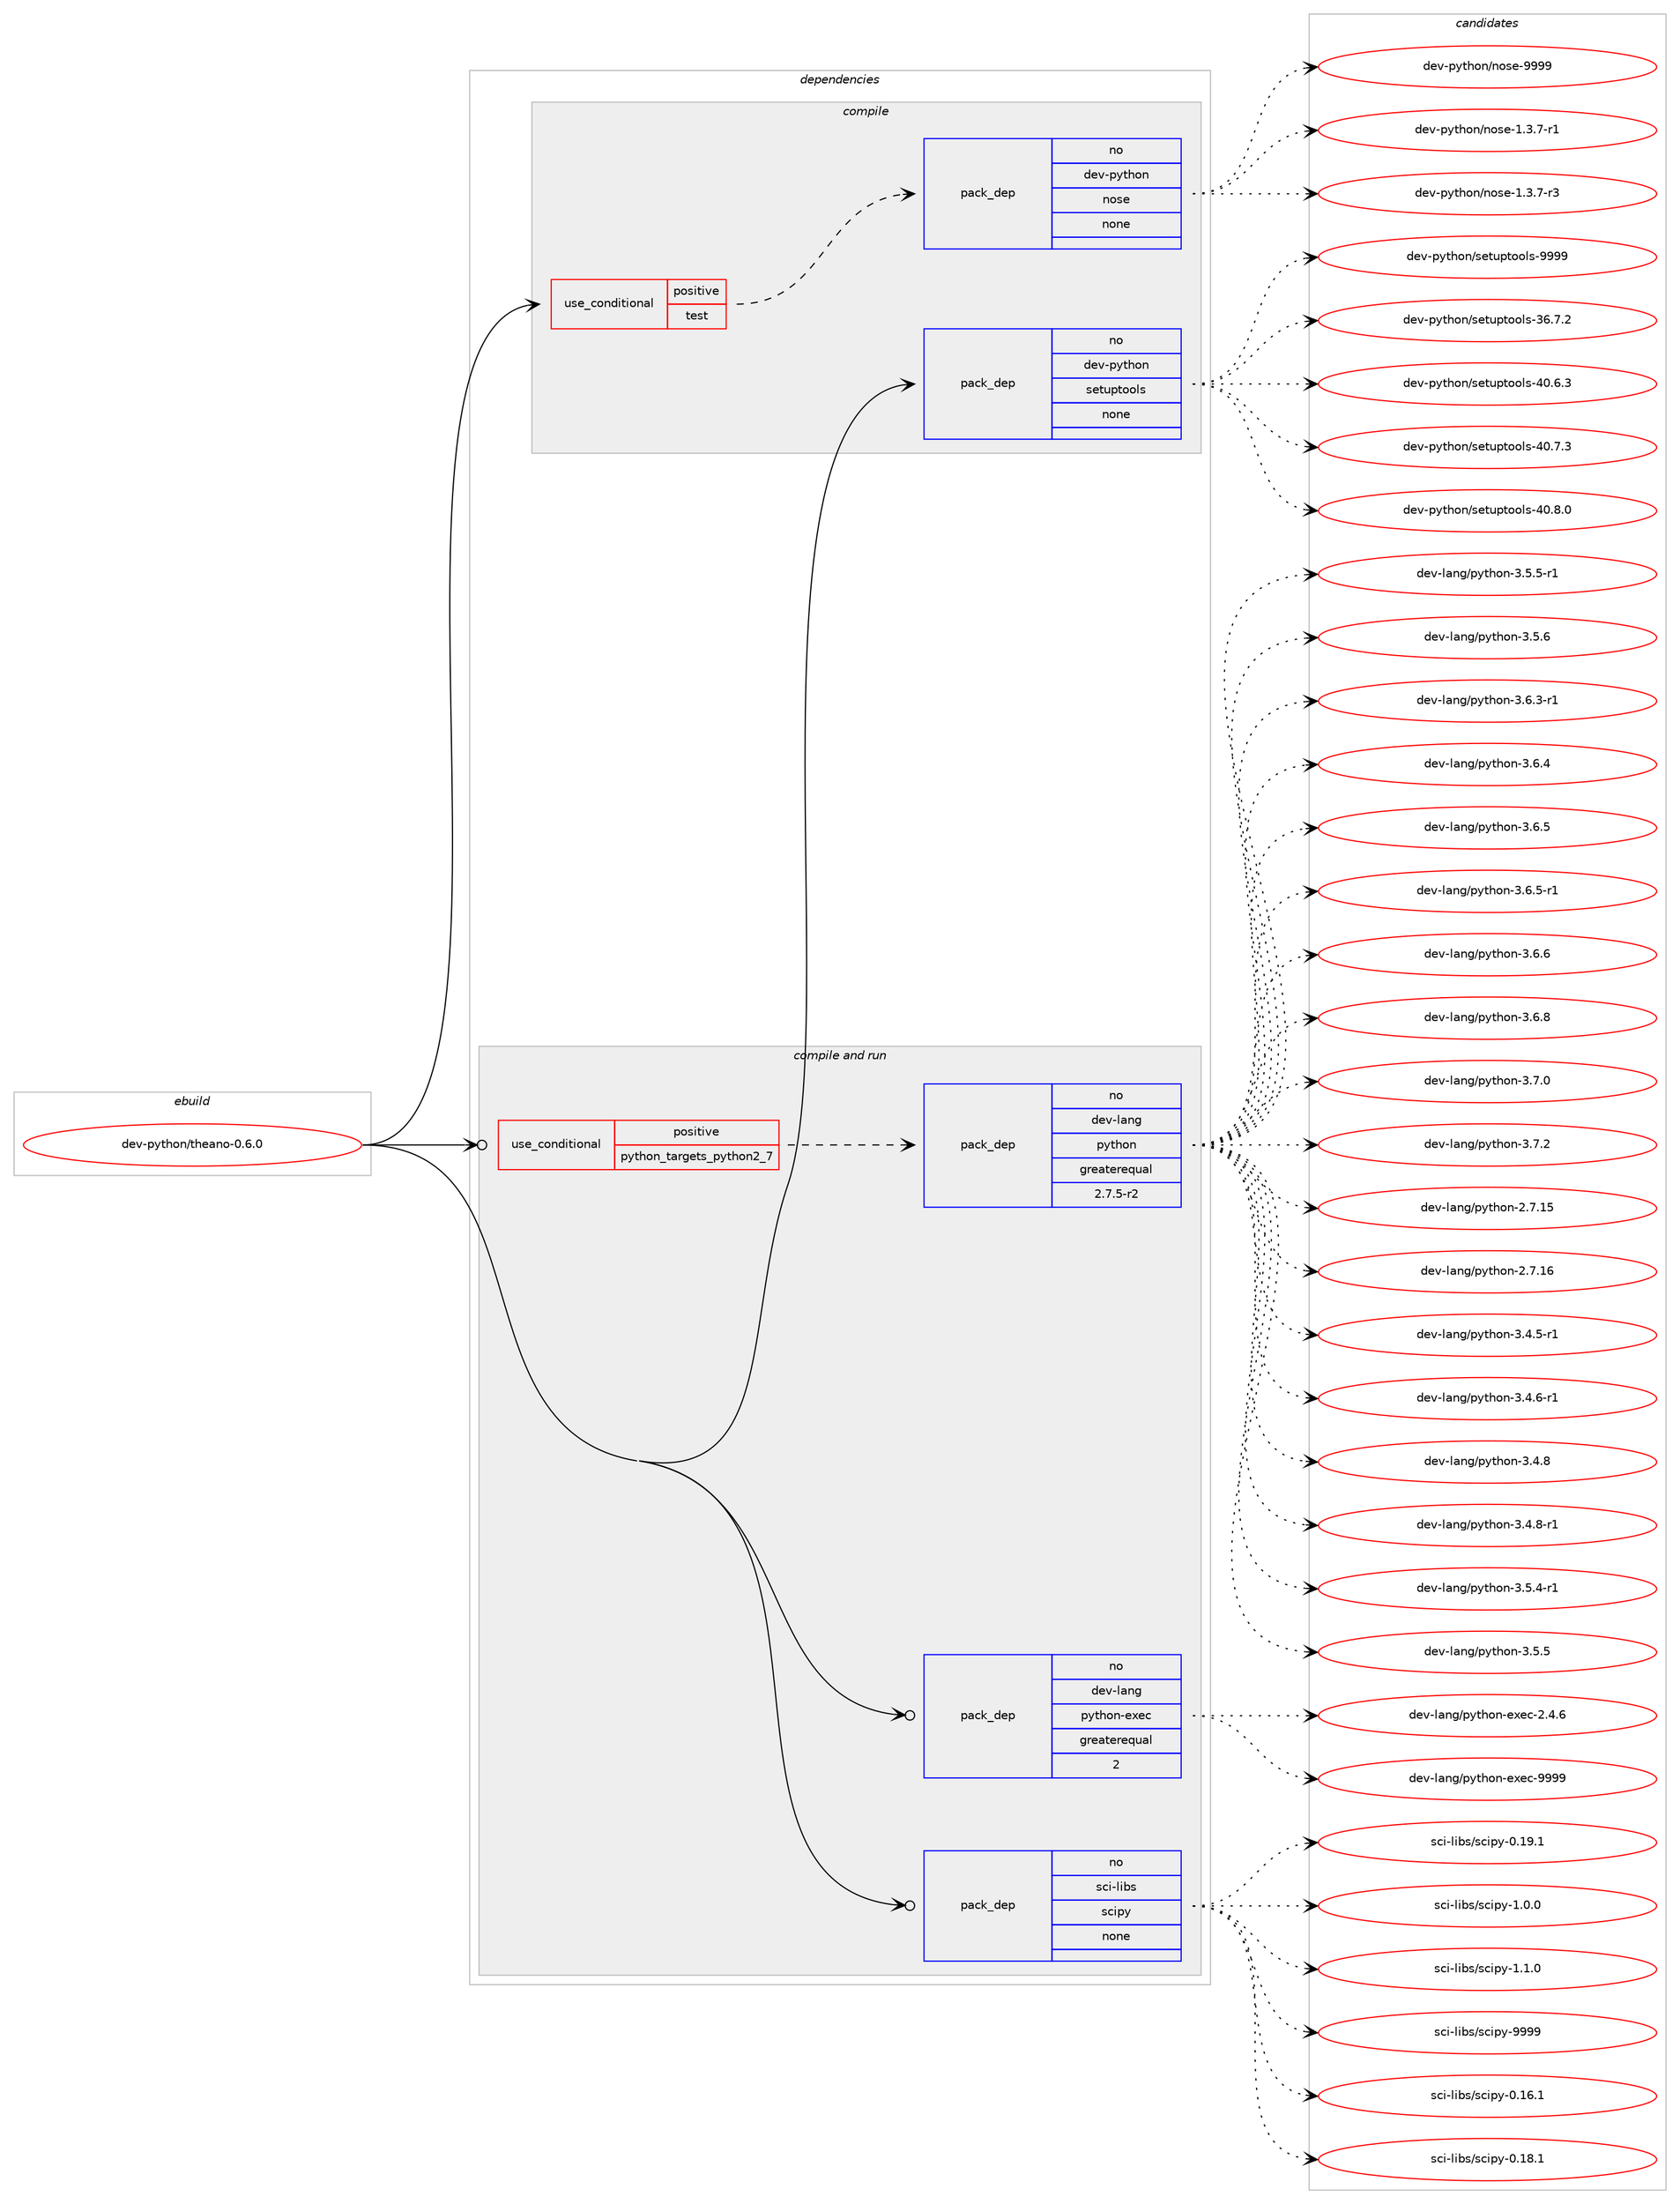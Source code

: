 digraph prolog {

# *************
# Graph options
# *************

newrank=true;
concentrate=true;
compound=true;
graph [rankdir=LR,fontname=Helvetica,fontsize=10,ranksep=1.5];#, ranksep=2.5, nodesep=0.2];
edge  [arrowhead=vee];
node  [fontname=Helvetica,fontsize=10];

# **********
# The ebuild
# **********

subgraph cluster_leftcol {
color=gray;
rank=same;
label=<<i>ebuild</i>>;
id [label="dev-python/theano-0.6.0", color=red, width=4, href="../dev-python/theano-0.6.0.svg"];
}

# ****************
# The dependencies
# ****************

subgraph cluster_midcol {
color=gray;
label=<<i>dependencies</i>>;
subgraph cluster_compile {
fillcolor="#eeeeee";
style=filled;
label=<<i>compile</i>>;
subgraph cond385777 {
dependency1444668 [label=<<TABLE BORDER="0" CELLBORDER="1" CELLSPACING="0" CELLPADDING="4"><TR><TD ROWSPAN="3" CELLPADDING="10">use_conditional</TD></TR><TR><TD>positive</TD></TR><TR><TD>test</TD></TR></TABLE>>, shape=none, color=red];
subgraph pack1035528 {
dependency1444669 [label=<<TABLE BORDER="0" CELLBORDER="1" CELLSPACING="0" CELLPADDING="4" WIDTH="220"><TR><TD ROWSPAN="6" CELLPADDING="30">pack_dep</TD></TR><TR><TD WIDTH="110">no</TD></TR><TR><TD>dev-python</TD></TR><TR><TD>nose</TD></TR><TR><TD>none</TD></TR><TR><TD></TD></TR></TABLE>>, shape=none, color=blue];
}
dependency1444668:e -> dependency1444669:w [weight=20,style="dashed",arrowhead="vee"];
}
id:e -> dependency1444668:w [weight=20,style="solid",arrowhead="vee"];
subgraph pack1035529 {
dependency1444670 [label=<<TABLE BORDER="0" CELLBORDER="1" CELLSPACING="0" CELLPADDING="4" WIDTH="220"><TR><TD ROWSPAN="6" CELLPADDING="30">pack_dep</TD></TR><TR><TD WIDTH="110">no</TD></TR><TR><TD>dev-python</TD></TR><TR><TD>setuptools</TD></TR><TR><TD>none</TD></TR><TR><TD></TD></TR></TABLE>>, shape=none, color=blue];
}
id:e -> dependency1444670:w [weight=20,style="solid",arrowhead="vee"];
}
subgraph cluster_compileandrun {
fillcolor="#eeeeee";
style=filled;
label=<<i>compile and run</i>>;
subgraph cond385778 {
dependency1444671 [label=<<TABLE BORDER="0" CELLBORDER="1" CELLSPACING="0" CELLPADDING="4"><TR><TD ROWSPAN="3" CELLPADDING="10">use_conditional</TD></TR><TR><TD>positive</TD></TR><TR><TD>python_targets_python2_7</TD></TR></TABLE>>, shape=none, color=red];
subgraph pack1035530 {
dependency1444672 [label=<<TABLE BORDER="0" CELLBORDER="1" CELLSPACING="0" CELLPADDING="4" WIDTH="220"><TR><TD ROWSPAN="6" CELLPADDING="30">pack_dep</TD></TR><TR><TD WIDTH="110">no</TD></TR><TR><TD>dev-lang</TD></TR><TR><TD>python</TD></TR><TR><TD>greaterequal</TD></TR><TR><TD>2.7.5-r2</TD></TR></TABLE>>, shape=none, color=blue];
}
dependency1444671:e -> dependency1444672:w [weight=20,style="dashed",arrowhead="vee"];
}
id:e -> dependency1444671:w [weight=20,style="solid",arrowhead="odotvee"];
subgraph pack1035531 {
dependency1444673 [label=<<TABLE BORDER="0" CELLBORDER="1" CELLSPACING="0" CELLPADDING="4" WIDTH="220"><TR><TD ROWSPAN="6" CELLPADDING="30">pack_dep</TD></TR><TR><TD WIDTH="110">no</TD></TR><TR><TD>dev-lang</TD></TR><TR><TD>python-exec</TD></TR><TR><TD>greaterequal</TD></TR><TR><TD>2</TD></TR></TABLE>>, shape=none, color=blue];
}
id:e -> dependency1444673:w [weight=20,style="solid",arrowhead="odotvee"];
subgraph pack1035532 {
dependency1444674 [label=<<TABLE BORDER="0" CELLBORDER="1" CELLSPACING="0" CELLPADDING="4" WIDTH="220"><TR><TD ROWSPAN="6" CELLPADDING="30">pack_dep</TD></TR><TR><TD WIDTH="110">no</TD></TR><TR><TD>sci-libs</TD></TR><TR><TD>scipy</TD></TR><TR><TD>none</TD></TR><TR><TD></TD></TR></TABLE>>, shape=none, color=blue];
}
id:e -> dependency1444674:w [weight=20,style="solid",arrowhead="odotvee"];
}
subgraph cluster_run {
fillcolor="#eeeeee";
style=filled;
label=<<i>run</i>>;
}
}

# **************
# The candidates
# **************

subgraph cluster_choices {
rank=same;
color=gray;
label=<<i>candidates</i>>;

subgraph choice1035528 {
color=black;
nodesep=1;
choice10010111845112121116104111110471101111151014549465146554511449 [label="dev-python/nose-1.3.7-r1", color=red, width=4,href="../dev-python/nose-1.3.7-r1.svg"];
choice10010111845112121116104111110471101111151014549465146554511451 [label="dev-python/nose-1.3.7-r3", color=red, width=4,href="../dev-python/nose-1.3.7-r3.svg"];
choice10010111845112121116104111110471101111151014557575757 [label="dev-python/nose-9999", color=red, width=4,href="../dev-python/nose-9999.svg"];
dependency1444669:e -> choice10010111845112121116104111110471101111151014549465146554511449:w [style=dotted,weight="100"];
dependency1444669:e -> choice10010111845112121116104111110471101111151014549465146554511451:w [style=dotted,weight="100"];
dependency1444669:e -> choice10010111845112121116104111110471101111151014557575757:w [style=dotted,weight="100"];
}
subgraph choice1035529 {
color=black;
nodesep=1;
choice100101118451121211161041111104711510111611711211611111110811545515446554650 [label="dev-python/setuptools-36.7.2", color=red, width=4,href="../dev-python/setuptools-36.7.2.svg"];
choice100101118451121211161041111104711510111611711211611111110811545524846544651 [label="dev-python/setuptools-40.6.3", color=red, width=4,href="../dev-python/setuptools-40.6.3.svg"];
choice100101118451121211161041111104711510111611711211611111110811545524846554651 [label="dev-python/setuptools-40.7.3", color=red, width=4,href="../dev-python/setuptools-40.7.3.svg"];
choice100101118451121211161041111104711510111611711211611111110811545524846564648 [label="dev-python/setuptools-40.8.0", color=red, width=4,href="../dev-python/setuptools-40.8.0.svg"];
choice10010111845112121116104111110471151011161171121161111111081154557575757 [label="dev-python/setuptools-9999", color=red, width=4,href="../dev-python/setuptools-9999.svg"];
dependency1444670:e -> choice100101118451121211161041111104711510111611711211611111110811545515446554650:w [style=dotted,weight="100"];
dependency1444670:e -> choice100101118451121211161041111104711510111611711211611111110811545524846544651:w [style=dotted,weight="100"];
dependency1444670:e -> choice100101118451121211161041111104711510111611711211611111110811545524846554651:w [style=dotted,weight="100"];
dependency1444670:e -> choice100101118451121211161041111104711510111611711211611111110811545524846564648:w [style=dotted,weight="100"];
dependency1444670:e -> choice10010111845112121116104111110471151011161171121161111111081154557575757:w [style=dotted,weight="100"];
}
subgraph choice1035530 {
color=black;
nodesep=1;
choice10010111845108971101034711212111610411111045504655464953 [label="dev-lang/python-2.7.15", color=red, width=4,href="../dev-lang/python-2.7.15.svg"];
choice10010111845108971101034711212111610411111045504655464954 [label="dev-lang/python-2.7.16", color=red, width=4,href="../dev-lang/python-2.7.16.svg"];
choice1001011184510897110103471121211161041111104551465246534511449 [label="dev-lang/python-3.4.5-r1", color=red, width=4,href="../dev-lang/python-3.4.5-r1.svg"];
choice1001011184510897110103471121211161041111104551465246544511449 [label="dev-lang/python-3.4.6-r1", color=red, width=4,href="../dev-lang/python-3.4.6-r1.svg"];
choice100101118451089711010347112121116104111110455146524656 [label="dev-lang/python-3.4.8", color=red, width=4,href="../dev-lang/python-3.4.8.svg"];
choice1001011184510897110103471121211161041111104551465246564511449 [label="dev-lang/python-3.4.8-r1", color=red, width=4,href="../dev-lang/python-3.4.8-r1.svg"];
choice1001011184510897110103471121211161041111104551465346524511449 [label="dev-lang/python-3.5.4-r1", color=red, width=4,href="../dev-lang/python-3.5.4-r1.svg"];
choice100101118451089711010347112121116104111110455146534653 [label="dev-lang/python-3.5.5", color=red, width=4,href="../dev-lang/python-3.5.5.svg"];
choice1001011184510897110103471121211161041111104551465346534511449 [label="dev-lang/python-3.5.5-r1", color=red, width=4,href="../dev-lang/python-3.5.5-r1.svg"];
choice100101118451089711010347112121116104111110455146534654 [label="dev-lang/python-3.5.6", color=red, width=4,href="../dev-lang/python-3.5.6.svg"];
choice1001011184510897110103471121211161041111104551465446514511449 [label="dev-lang/python-3.6.3-r1", color=red, width=4,href="../dev-lang/python-3.6.3-r1.svg"];
choice100101118451089711010347112121116104111110455146544652 [label="dev-lang/python-3.6.4", color=red, width=4,href="../dev-lang/python-3.6.4.svg"];
choice100101118451089711010347112121116104111110455146544653 [label="dev-lang/python-3.6.5", color=red, width=4,href="../dev-lang/python-3.6.5.svg"];
choice1001011184510897110103471121211161041111104551465446534511449 [label="dev-lang/python-3.6.5-r1", color=red, width=4,href="../dev-lang/python-3.6.5-r1.svg"];
choice100101118451089711010347112121116104111110455146544654 [label="dev-lang/python-3.6.6", color=red, width=4,href="../dev-lang/python-3.6.6.svg"];
choice100101118451089711010347112121116104111110455146544656 [label="dev-lang/python-3.6.8", color=red, width=4,href="../dev-lang/python-3.6.8.svg"];
choice100101118451089711010347112121116104111110455146554648 [label="dev-lang/python-3.7.0", color=red, width=4,href="../dev-lang/python-3.7.0.svg"];
choice100101118451089711010347112121116104111110455146554650 [label="dev-lang/python-3.7.2", color=red, width=4,href="../dev-lang/python-3.7.2.svg"];
dependency1444672:e -> choice10010111845108971101034711212111610411111045504655464953:w [style=dotted,weight="100"];
dependency1444672:e -> choice10010111845108971101034711212111610411111045504655464954:w [style=dotted,weight="100"];
dependency1444672:e -> choice1001011184510897110103471121211161041111104551465246534511449:w [style=dotted,weight="100"];
dependency1444672:e -> choice1001011184510897110103471121211161041111104551465246544511449:w [style=dotted,weight="100"];
dependency1444672:e -> choice100101118451089711010347112121116104111110455146524656:w [style=dotted,weight="100"];
dependency1444672:e -> choice1001011184510897110103471121211161041111104551465246564511449:w [style=dotted,weight="100"];
dependency1444672:e -> choice1001011184510897110103471121211161041111104551465346524511449:w [style=dotted,weight="100"];
dependency1444672:e -> choice100101118451089711010347112121116104111110455146534653:w [style=dotted,weight="100"];
dependency1444672:e -> choice1001011184510897110103471121211161041111104551465346534511449:w [style=dotted,weight="100"];
dependency1444672:e -> choice100101118451089711010347112121116104111110455146534654:w [style=dotted,weight="100"];
dependency1444672:e -> choice1001011184510897110103471121211161041111104551465446514511449:w [style=dotted,weight="100"];
dependency1444672:e -> choice100101118451089711010347112121116104111110455146544652:w [style=dotted,weight="100"];
dependency1444672:e -> choice100101118451089711010347112121116104111110455146544653:w [style=dotted,weight="100"];
dependency1444672:e -> choice1001011184510897110103471121211161041111104551465446534511449:w [style=dotted,weight="100"];
dependency1444672:e -> choice100101118451089711010347112121116104111110455146544654:w [style=dotted,weight="100"];
dependency1444672:e -> choice100101118451089711010347112121116104111110455146544656:w [style=dotted,weight="100"];
dependency1444672:e -> choice100101118451089711010347112121116104111110455146554648:w [style=dotted,weight="100"];
dependency1444672:e -> choice100101118451089711010347112121116104111110455146554650:w [style=dotted,weight="100"];
}
subgraph choice1035531 {
color=black;
nodesep=1;
choice1001011184510897110103471121211161041111104510112010199455046524654 [label="dev-lang/python-exec-2.4.6", color=red, width=4,href="../dev-lang/python-exec-2.4.6.svg"];
choice10010111845108971101034711212111610411111045101120101994557575757 [label="dev-lang/python-exec-9999", color=red, width=4,href="../dev-lang/python-exec-9999.svg"];
dependency1444673:e -> choice1001011184510897110103471121211161041111104510112010199455046524654:w [style=dotted,weight="100"];
dependency1444673:e -> choice10010111845108971101034711212111610411111045101120101994557575757:w [style=dotted,weight="100"];
}
subgraph choice1035532 {
color=black;
nodesep=1;
choice115991054510810598115471159910511212145484649544649 [label="sci-libs/scipy-0.16.1", color=red, width=4,href="../sci-libs/scipy-0.16.1.svg"];
choice115991054510810598115471159910511212145484649564649 [label="sci-libs/scipy-0.18.1", color=red, width=4,href="../sci-libs/scipy-0.18.1.svg"];
choice115991054510810598115471159910511212145484649574649 [label="sci-libs/scipy-0.19.1", color=red, width=4,href="../sci-libs/scipy-0.19.1.svg"];
choice1159910545108105981154711599105112121454946484648 [label="sci-libs/scipy-1.0.0", color=red, width=4,href="../sci-libs/scipy-1.0.0.svg"];
choice1159910545108105981154711599105112121454946494648 [label="sci-libs/scipy-1.1.0", color=red, width=4,href="../sci-libs/scipy-1.1.0.svg"];
choice11599105451081059811547115991051121214557575757 [label="sci-libs/scipy-9999", color=red, width=4,href="../sci-libs/scipy-9999.svg"];
dependency1444674:e -> choice115991054510810598115471159910511212145484649544649:w [style=dotted,weight="100"];
dependency1444674:e -> choice115991054510810598115471159910511212145484649564649:w [style=dotted,weight="100"];
dependency1444674:e -> choice115991054510810598115471159910511212145484649574649:w [style=dotted,weight="100"];
dependency1444674:e -> choice1159910545108105981154711599105112121454946484648:w [style=dotted,weight="100"];
dependency1444674:e -> choice1159910545108105981154711599105112121454946494648:w [style=dotted,weight="100"];
dependency1444674:e -> choice11599105451081059811547115991051121214557575757:w [style=dotted,weight="100"];
}
}

}
